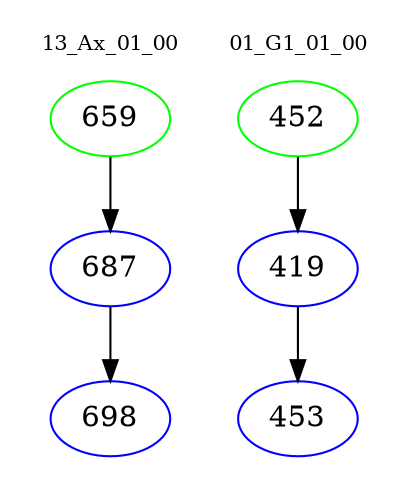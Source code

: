 digraph{
subgraph cluster_0 {
color = white
label = "13_Ax_01_00";
fontsize=10;
T0_659 [label="659", color="green"]
T0_659 -> T0_687 [color="black"]
T0_687 [label="687", color="blue"]
T0_687 -> T0_698 [color="black"]
T0_698 [label="698", color="blue"]
}
subgraph cluster_1 {
color = white
label = "01_G1_01_00";
fontsize=10;
T1_452 [label="452", color="green"]
T1_452 -> T1_419 [color="black"]
T1_419 [label="419", color="blue"]
T1_419 -> T1_453 [color="black"]
T1_453 [label="453", color="blue"]
}
}
